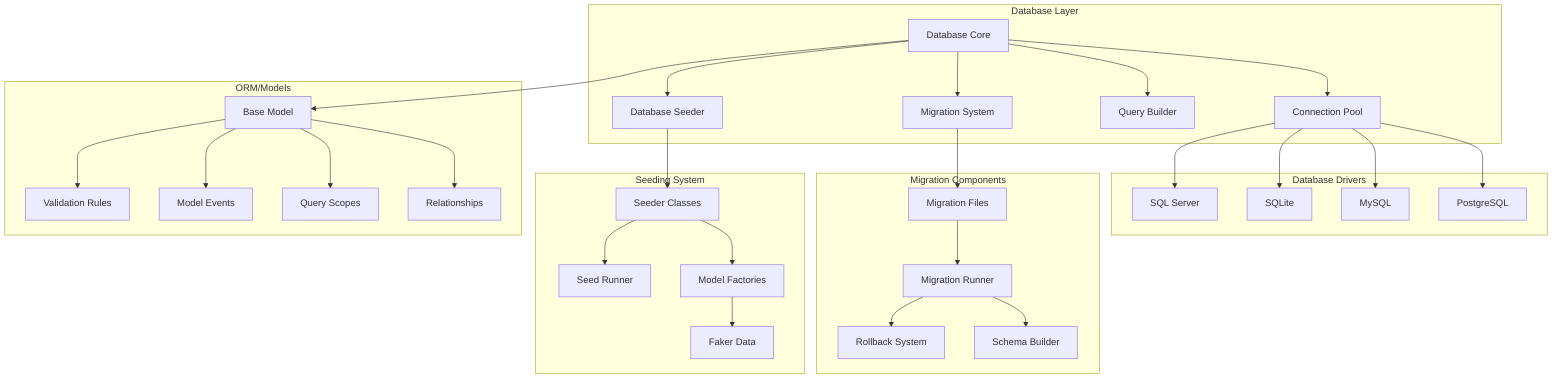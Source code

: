graph TB
    subgraph "Database Layer"
        DBCore[Database Core]
        ConnPool[Connection Pool]
        QueryBuilder[Query Builder]
        Migrations[Migration System]
        Seeder[Database Seeder]
        
        DBCore --> ConnPool
        DBCore --> QueryBuilder
        DBCore --> Migrations
        DBCore --> Seeder
    end

    subgraph "ORM/Models"
        Model[Base Model]
        Relations[Relationships]
        Scopes[Query Scopes]
        Events[Model Events]
        Validation[Validation Rules]
        
        Model --> Relations
        Model --> Scopes
        Model --> Events
        Model --> Validation
    end

    subgraph "Migration Components"
        MigrationFiles[Migration Files]
        MigrationRunner[Migration Runner]
        SchemaBuilder[Schema Builder]
        Rollback[Rollback System]
        
        MigrationFiles --> MigrationRunner
        MigrationRunner --> SchemaBuilder
        MigrationRunner --> Rollback
    end

    subgraph "Seeding System"
        Seeders[Seeder Classes]
        Factories[Model Factories]
        Faker[Faker Data]
        SeedRunner[Seed Runner]
        
        Seeders --> Factories
        Factories --> Faker
        Seeders --> SeedRunner
    end

    subgraph "Database Drivers"
        PostgreSQL[PostgreSQL]
        MySQL[MySQL]
        SQLite[SQLite]
        MSSQL[SQL Server]
    end

    DBCore --> Model
    Migrations --> MigrationFiles
    Seeder --> Seeders
    ConnPool --> PostgreSQL
    ConnPool --> MySQL
    ConnPool --> SQLite
    ConnPool --> MSSQL